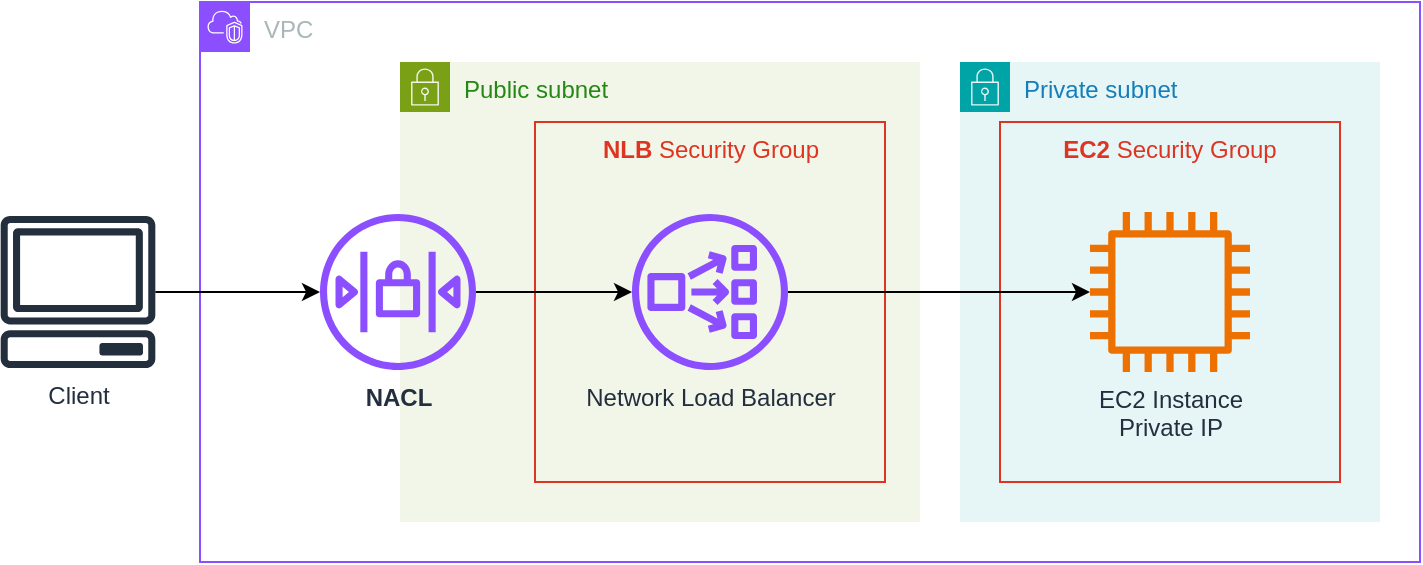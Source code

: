 <mxfile version="26.0.4">
  <diagram name="Page-1" id="t5psVHX-e7jaxFiy9Dyo">
    <mxGraphModel dx="1114" dy="1198" grid="1" gridSize="10" guides="1" tooltips="1" connect="1" arrows="1" fold="1" page="1" pageScale="1" pageWidth="850" pageHeight="1100" math="0" shadow="0">
      <root>
        <mxCell id="0" />
        <mxCell id="1" parent="0" />
        <mxCell id="koCjWz5knBi4LH9kgPpe-1" value="VPC" style="points=[[0,0],[0.25,0],[0.5,0],[0.75,0],[1,0],[1,0.25],[1,0.5],[1,0.75],[1,1],[0.75,1],[0.5,1],[0.25,1],[0,1],[0,0.75],[0,0.5],[0,0.25]];outlineConnect=0;gradientColor=none;html=1;whiteSpace=wrap;fontSize=12;fontStyle=0;container=1;pointerEvents=0;collapsible=0;recursiveResize=0;shape=mxgraph.aws4.group;grIcon=mxgraph.aws4.group_vpc2;strokeColor=#8C4FFF;fillColor=none;verticalAlign=top;align=left;spacingLeft=30;fontColor=#AAB7B8;dashed=0;" vertex="1" parent="1">
          <mxGeometry x="170" y="400" width="610" height="280" as="geometry" />
        </mxCell>
        <mxCell id="koCjWz5knBi4LH9kgPpe-2" value="Public subnet" style="points=[[0,0],[0.25,0],[0.5,0],[0.75,0],[1,0],[1,0.25],[1,0.5],[1,0.75],[1,1],[0.75,1],[0.5,1],[0.25,1],[0,1],[0,0.75],[0,0.5],[0,0.25]];outlineConnect=0;gradientColor=none;html=1;whiteSpace=wrap;fontSize=12;fontStyle=0;container=1;pointerEvents=0;collapsible=0;recursiveResize=0;shape=mxgraph.aws4.group;grIcon=mxgraph.aws4.group_security_group;grStroke=0;strokeColor=#7AA116;fillColor=#F2F6E8;verticalAlign=top;align=left;spacingLeft=30;fontColor=#248814;dashed=0;" vertex="1" parent="koCjWz5knBi4LH9kgPpe-1">
          <mxGeometry x="100" y="30" width="260" height="230" as="geometry" />
        </mxCell>
        <mxCell id="koCjWz5knBi4LH9kgPpe-3" value="&lt;b&gt;NLB&lt;/b&gt; Security Group" style="fillColor=none;strokeColor=#DD3522;verticalAlign=top;fontStyle=0;fontColor=#DD3522;whiteSpace=wrap;html=1;" vertex="1" parent="koCjWz5knBi4LH9kgPpe-2">
          <mxGeometry x="67.5" y="30" width="175" height="180" as="geometry" />
        </mxCell>
        <mxCell id="koCjWz5knBi4LH9kgPpe-5" value="&lt;b&gt;NACL&lt;/b&gt;" style="sketch=0;outlineConnect=0;fontColor=#232F3E;gradientColor=none;fillColor=#8C4FFF;strokeColor=none;dashed=0;verticalLabelPosition=bottom;verticalAlign=top;align=center;html=1;fontSize=12;fontStyle=0;aspect=fixed;pointerEvents=1;shape=mxgraph.aws4.network_access_control_list;" vertex="1" parent="koCjWz5knBi4LH9kgPpe-2">
          <mxGeometry x="-40" y="76" width="78" height="78" as="geometry" />
        </mxCell>
        <mxCell id="koCjWz5knBi4LH9kgPpe-13" value="Network Load Balancer" style="sketch=0;outlineConnect=0;fontColor=#232F3E;gradientColor=none;fillColor=#8C4FFF;strokeColor=none;dashed=0;verticalLabelPosition=bottom;verticalAlign=top;align=center;html=1;fontSize=12;fontStyle=0;aspect=fixed;pointerEvents=1;shape=mxgraph.aws4.network_load_balancer;" vertex="1" parent="koCjWz5knBi4LH9kgPpe-2">
          <mxGeometry x="116" y="76" width="78" height="78" as="geometry" />
        </mxCell>
        <mxCell id="koCjWz5knBi4LH9kgPpe-6" style="edgeStyle=orthogonalEdgeStyle;rounded=0;orthogonalLoop=1;jettySize=auto;html=1;" edge="1" parent="koCjWz5knBi4LH9kgPpe-2" source="koCjWz5knBi4LH9kgPpe-5" target="koCjWz5knBi4LH9kgPpe-13">
          <mxGeometry relative="1" as="geometry">
            <mxPoint x="116" y="115" as="targetPoint" />
          </mxGeometry>
        </mxCell>
        <mxCell id="koCjWz5knBi4LH9kgPpe-7" value="Private subnet" style="points=[[0,0],[0.25,0],[0.5,0],[0.75,0],[1,0],[1,0.25],[1,0.5],[1,0.75],[1,1],[0.75,1],[0.5,1],[0.25,1],[0,1],[0,0.75],[0,0.5],[0,0.25]];outlineConnect=0;gradientColor=none;html=1;whiteSpace=wrap;fontSize=12;fontStyle=0;container=1;pointerEvents=0;collapsible=0;recursiveResize=0;shape=mxgraph.aws4.group;grIcon=mxgraph.aws4.group_security_group;grStroke=0;strokeColor=#00A4A6;fillColor=#E6F6F7;verticalAlign=top;align=left;spacingLeft=30;fontColor=#147EBA;dashed=0;" vertex="1" parent="koCjWz5knBi4LH9kgPpe-1">
          <mxGeometry x="380" y="30" width="210" height="230" as="geometry" />
        </mxCell>
        <mxCell id="koCjWz5knBi4LH9kgPpe-8" value="&lt;b&gt;EC2&lt;/b&gt; Security Group" style="fillColor=none;strokeColor=#DD3522;verticalAlign=top;fontStyle=0;fontColor=#DD3522;whiteSpace=wrap;html=1;" vertex="1" parent="koCjWz5knBi4LH9kgPpe-7">
          <mxGeometry x="20" y="30" width="170" height="180" as="geometry" />
        </mxCell>
        <mxCell id="koCjWz5knBi4LH9kgPpe-9" value="EC2 Instance&lt;div&gt;Private IP&lt;br&gt;&lt;/div&gt;" style="sketch=0;outlineConnect=0;fontColor=#232F3E;gradientColor=none;fillColor=#ED7100;strokeColor=none;dashed=0;verticalLabelPosition=bottom;verticalAlign=top;align=center;html=1;fontSize=12;fontStyle=0;aspect=fixed;pointerEvents=1;shape=mxgraph.aws4.instance2;direction=south;" vertex="1" parent="koCjWz5knBi4LH9kgPpe-7">
          <mxGeometry x="65" y="75" width="80" height="80" as="geometry" />
        </mxCell>
        <mxCell id="koCjWz5knBi4LH9kgPpe-14" style="edgeStyle=orthogonalEdgeStyle;rounded=0;orthogonalLoop=1;jettySize=auto;html=1;" edge="1" parent="koCjWz5knBi4LH9kgPpe-1" source="koCjWz5knBi4LH9kgPpe-13" target="koCjWz5knBi4LH9kgPpe-9">
          <mxGeometry relative="1" as="geometry" />
        </mxCell>
        <mxCell id="koCjWz5knBi4LH9kgPpe-11" style="edgeStyle=orthogonalEdgeStyle;rounded=0;orthogonalLoop=1;jettySize=auto;html=1;" edge="1" parent="1" source="koCjWz5knBi4LH9kgPpe-12" target="koCjWz5knBi4LH9kgPpe-5">
          <mxGeometry relative="1" as="geometry" />
        </mxCell>
        <mxCell id="koCjWz5knBi4LH9kgPpe-12" value="Client" style="sketch=0;outlineConnect=0;fontColor=#232F3E;gradientColor=none;fillColor=#232F3D;strokeColor=none;dashed=0;verticalLabelPosition=bottom;verticalAlign=top;align=center;html=1;fontSize=12;fontStyle=0;aspect=fixed;pointerEvents=1;shape=mxgraph.aws4.client;" vertex="1" parent="1">
          <mxGeometry x="70" y="507" width="78" height="76" as="geometry" />
        </mxCell>
      </root>
    </mxGraphModel>
  </diagram>
</mxfile>

